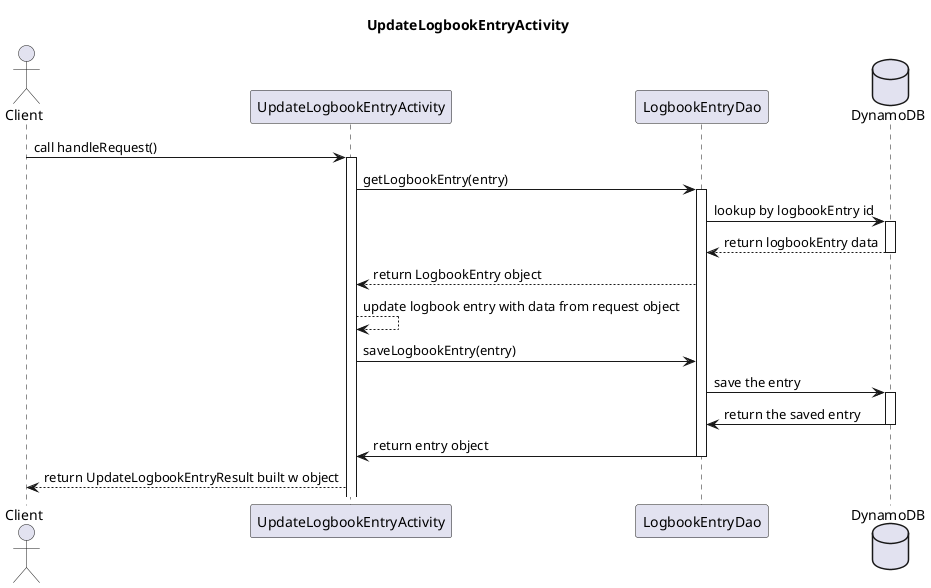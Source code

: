 @startuml sequence.puml

actor "Client" as client
participant "UpdateLogbookEntryActivity" as utl
participant "LogbookEntryDao" as logbookEntryDao
database "DynamoDB" as dynamoDB

title "UpdateLogbookEntryActivity"

client -> utl : call handleRequest()
activate utl

utl -> logbookEntryDao : getLogbookEntry(entry)
activate logbookEntryDao

logbookEntryDao -> dynamoDB : lookup by logbookEntry id
activate dynamoDB

dynamoDB --> logbookEntryDao: return logbookEntry data
deactivate dynamoDB
logbookEntryDao --> utl : return LogbookEntry object

utl --> utl : update logbook entry with data from request object

utl -> logbookEntryDao : saveLogbookEntry(entry)

logbookEntryDao -> dynamoDB : save the entry
activate dynamoDB
dynamoDB -> logbookEntryDao : return the saved entry
deactivate dynamoDB
logbookEntryDao -> utl : return entry object
deactivate logbookEntryDao

utl --> client : return UpdateLogbookEntryResult built w object

@enduml
